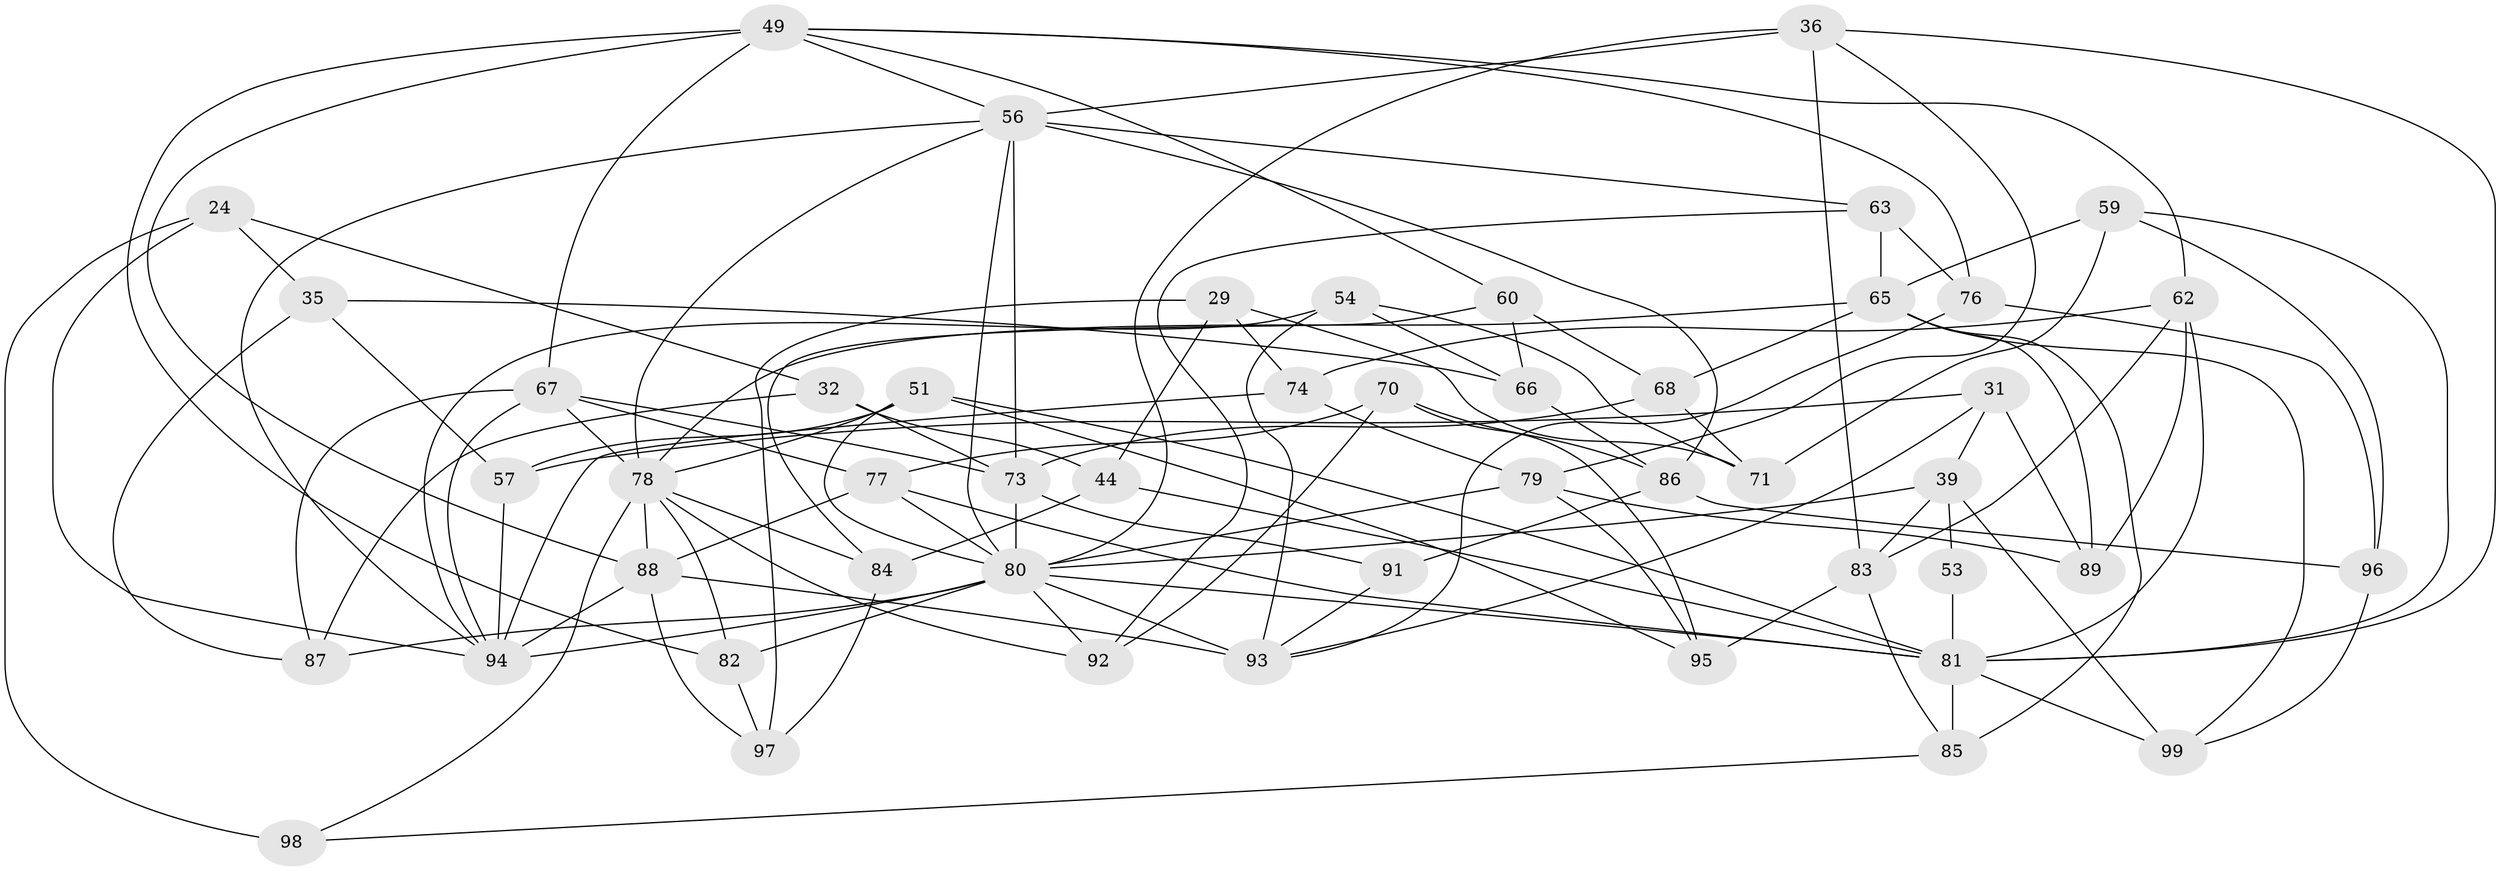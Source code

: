 // original degree distribution, {4: 1.0}
// Generated by graph-tools (version 1.1) at 2025/56/03/09/25 04:56:51]
// undirected, 49 vertices, 121 edges
graph export_dot {
graph [start="1"]
  node [color=gray90,style=filled];
  24 [super="+3"];
  29;
  31;
  32 [super="+26"];
  35;
  36 [super="+30"];
  39 [super="+37"];
  44;
  49 [super="+6+27"];
  51 [super="+48"];
  53;
  54;
  56 [super="+20+45"];
  57;
  59;
  60;
  62 [super="+41"];
  63;
  65 [super="+42"];
  66;
  67 [super="+18"];
  68;
  70;
  71;
  73 [super="+15+34+47+28"];
  74;
  76;
  77 [super="+61"];
  78 [super="+72"];
  79 [super="+75"];
  80 [super="+46+38+64"];
  81 [super="+23+40"];
  82 [super="+33"];
  83 [super="+7"];
  84;
  85 [super="+58"];
  86 [super="+55"];
  87;
  88 [super="+25"];
  89;
  91 [super="+50"];
  92;
  93 [super="+90"];
  94 [super="+69"];
  95;
  96;
  97;
  98;
  99;
  24 -- 35;
  24 -- 98 [weight=2];
  24 -- 94 [weight=2];
  24 -- 32;
  29 -- 97;
  29 -- 44;
  29 -- 71;
  29 -- 74;
  31 -- 89;
  31 -- 57;
  31 -- 39;
  31 -- 93;
  32 -- 44;
  32 -- 73 [weight=3];
  32 -- 87;
  35 -- 66;
  35 -- 87;
  35 -- 57;
  36 -- 79;
  36 -- 83 [weight=2];
  36 -- 80;
  36 -- 81;
  36 -- 56;
  39 -- 53 [weight=2];
  39 -- 83;
  39 -- 99;
  39 -- 80;
  44 -- 84;
  44 -- 81;
  49 -- 88;
  49 -- 82 [weight=2];
  49 -- 67;
  49 -- 76;
  49 -- 60;
  49 -- 62;
  49 -- 56;
  51 -- 57;
  51 -- 95;
  51 -- 78;
  51 -- 80 [weight=2];
  51 -- 81;
  53 -- 81 [weight=2];
  54 -- 66;
  54 -- 71;
  54 -- 94;
  54 -- 93;
  56 -- 78;
  56 -- 80;
  56 -- 86;
  56 -- 94;
  56 -- 73;
  56 -- 63;
  57 -- 94;
  59 -- 96;
  59 -- 71;
  59 -- 65;
  59 -- 81;
  60 -- 84;
  60 -- 68;
  60 -- 66;
  62 -- 74;
  62 -- 81 [weight=2];
  62 -- 83;
  62 -- 89;
  63 -- 92;
  63 -- 76;
  63 -- 65;
  65 -- 85 [weight=2];
  65 -- 89;
  65 -- 99;
  65 -- 68;
  65 -- 78;
  66 -- 86;
  67 -- 77 [weight=2];
  67 -- 87;
  67 -- 94;
  67 -- 78 [weight=2];
  67 -- 73;
  68 -- 71;
  68 -- 73;
  70 -- 92;
  70 -- 95;
  70 -- 77;
  70 -- 86;
  73 -- 91 [weight=3];
  73 -- 80 [weight=3];
  74 -- 79;
  74 -- 94;
  76 -- 96;
  76 -- 93;
  77 -- 80;
  77 -- 81;
  77 -- 88;
  78 -- 82;
  78 -- 84;
  78 -- 98;
  78 -- 88;
  78 -- 92;
  79 -- 80 [weight=2];
  79 -- 89;
  79 -- 95;
  80 -- 82 [weight=2];
  80 -- 94 [weight=4];
  80 -- 93 [weight=3];
  80 -- 81 [weight=2];
  80 -- 87;
  80 -- 92;
  81 -- 85 [weight=2];
  81 -- 99;
  82 -- 97;
  83 -- 85;
  83 -- 95;
  84 -- 97;
  85 -- 98;
  86 -- 91 [weight=2];
  86 -- 96;
  88 -- 97;
  88 -- 93;
  88 -- 94;
  91 -- 93;
  96 -- 99;
}
